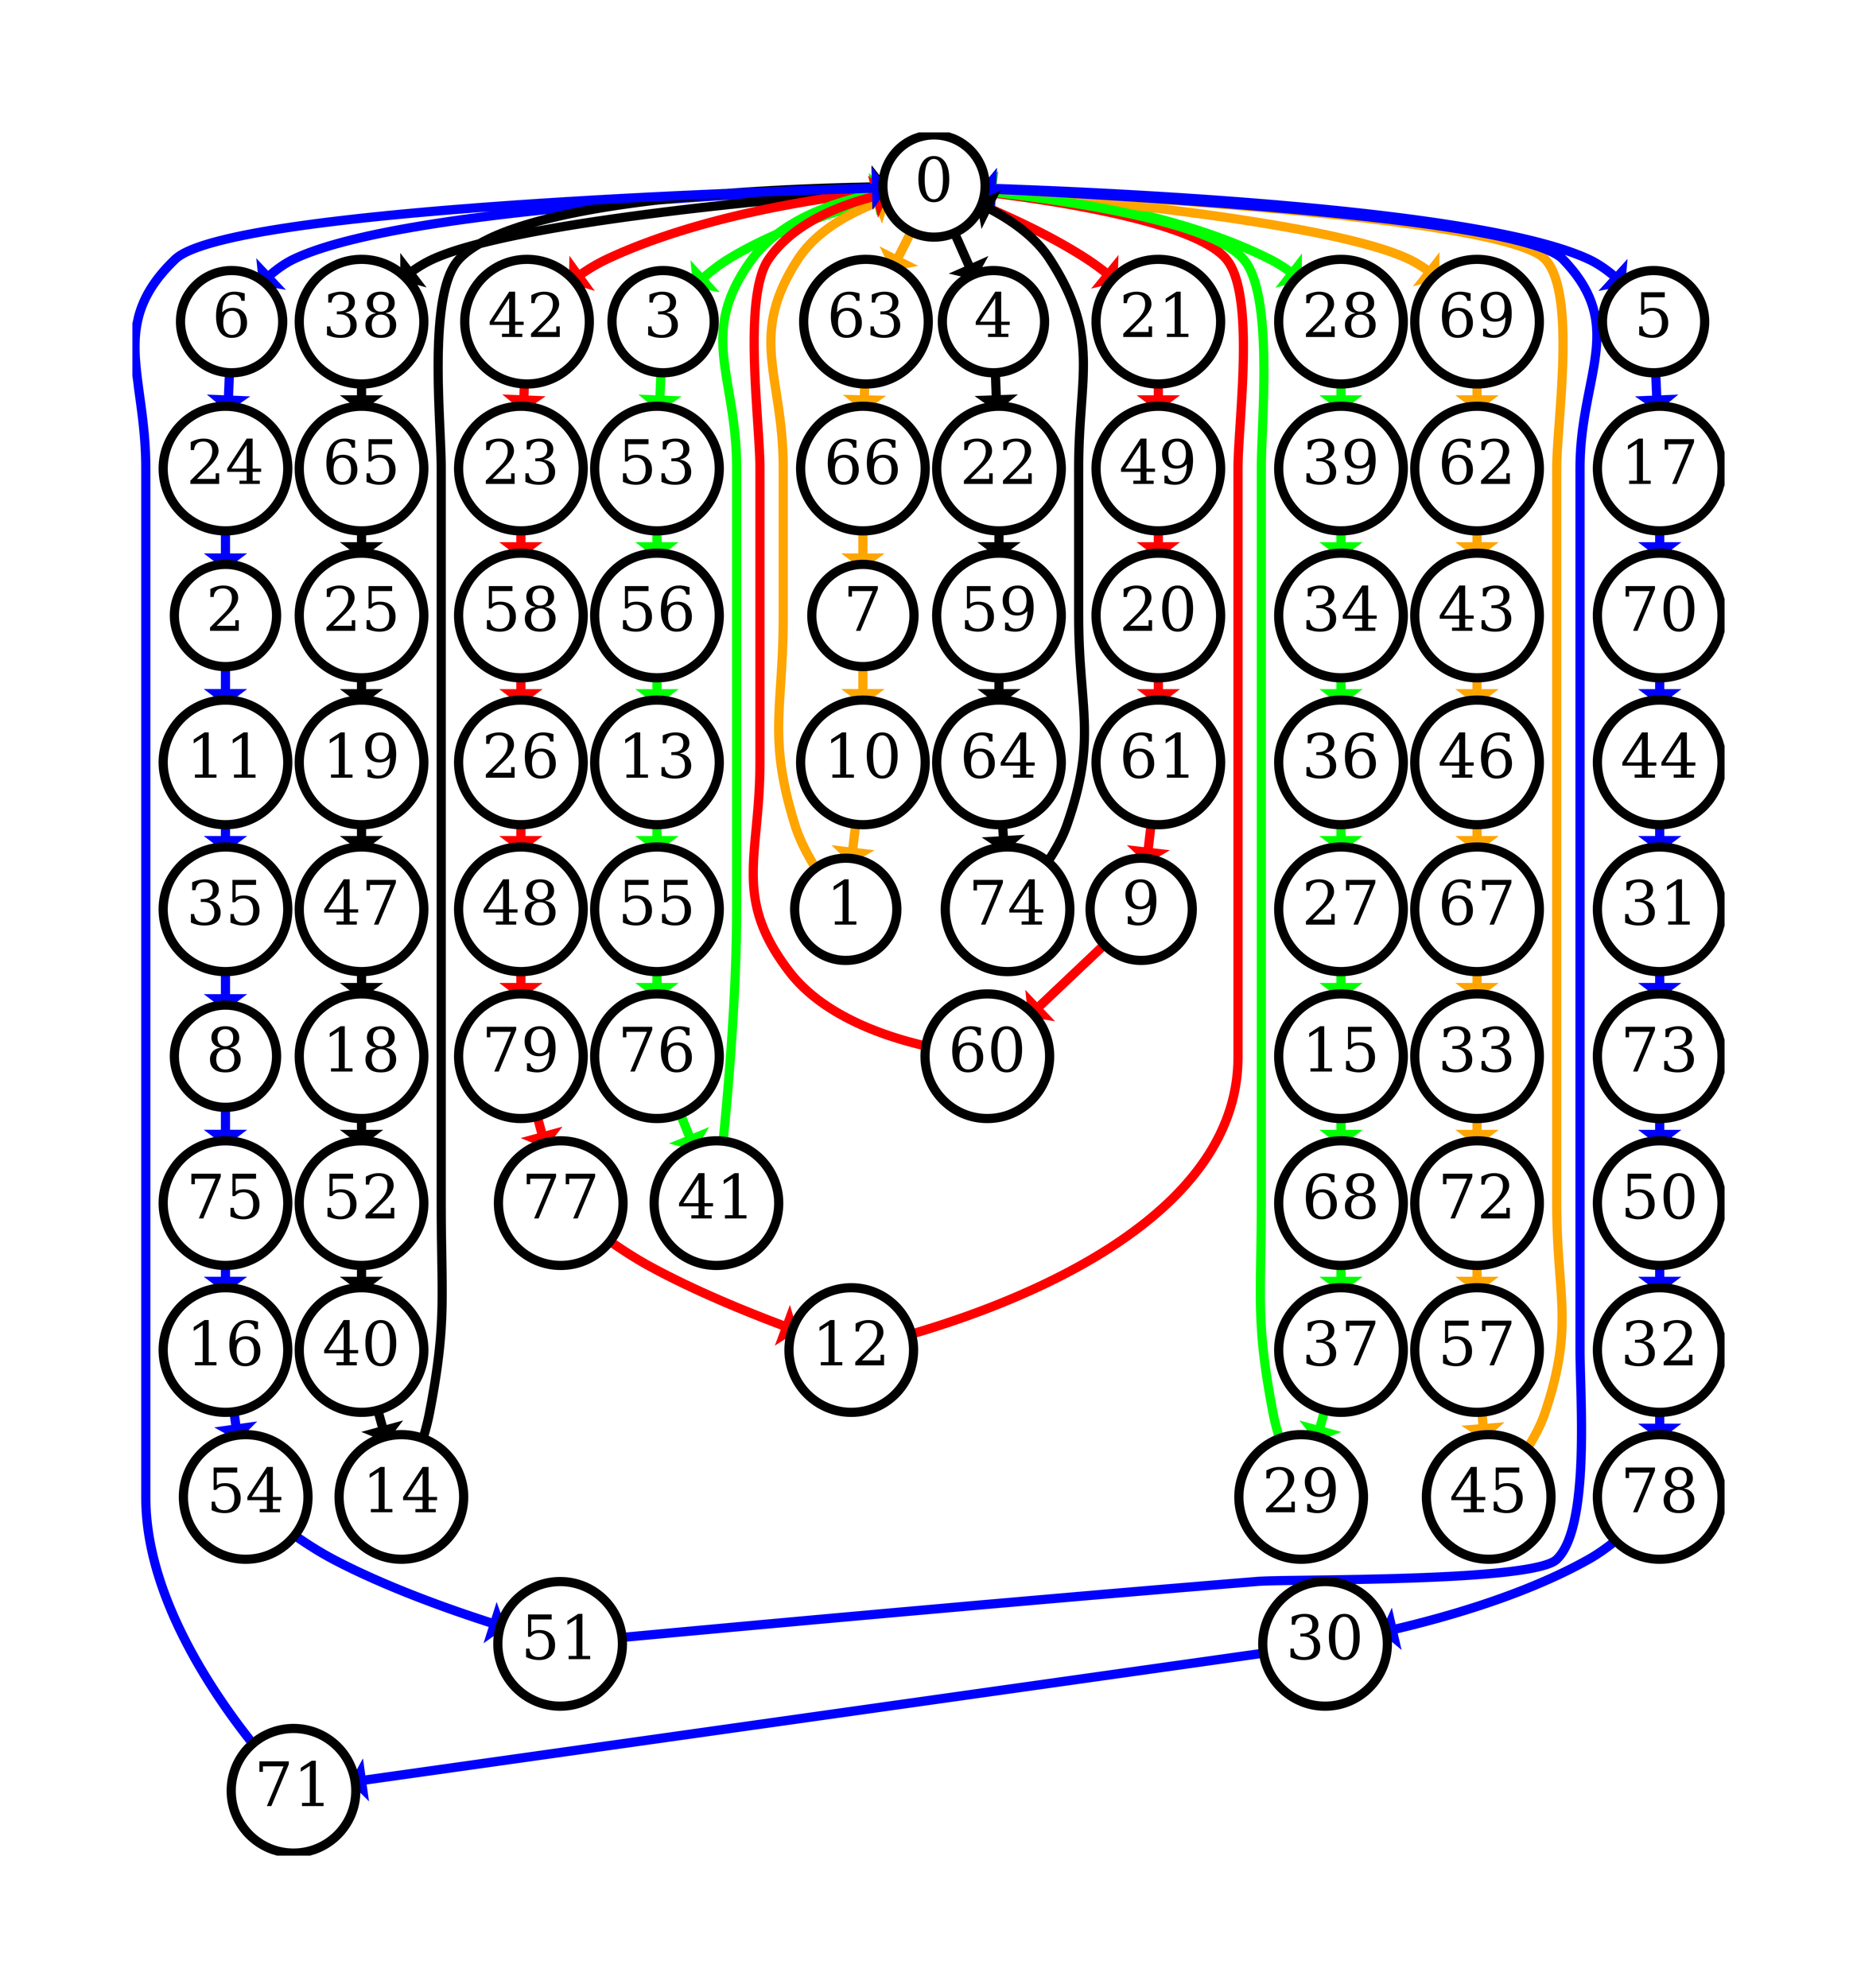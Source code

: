 digraph g {
margin="3,3!";
outputorder="edgesfirst";
node [fontsize = 100, shape=circle, fillcolor=white, style=filled];
0 [pos = "92,92!", penwidth=15];
1 [pos = "88,58!", penwidth=15];
2 [pos = "70,6!", penwidth=15];
3 [pos = "57,59!", penwidth=15];
4 [pos = "0,98!", penwidth=15];
5 [pos = "61,38!", penwidth=15];
6 [pos = "65,22!", penwidth=15];
7 [pos = "91,52!", penwidth=15];
8 [pos = "59,2!", penwidth=15];
9 [pos = "3,54!", penwidth=15];
10 [pos = "95,38!", penwidth=15];
11 [pos = "80,28!", penwidth=15];
12 [pos = "66,42!", penwidth=15];
13 [pos = "79,74!", penwidth=15];
14 [pos = "99,25!", penwidth=15];
15 [pos = "20,43!", penwidth=15];
16 [pos = "40,3!", penwidth=15];
17 [pos = "50,42!", penwidth=15];
18 [pos = "97,0!", penwidth=15];
19 [pos = "21,19!", penwidth=15];
20 [pos = "36,21!", penwidth=15];
21 [pos = "100,61!", penwidth=15];
22 [pos = "11,85!", penwidth=15];
23 [pos = "69,35!", penwidth=15];
24 [pos = "69,22!", penwidth=15];
25 [pos = "29,35!", penwidth=15];
26 [pos = "14,9!", penwidth=15];
27 [pos = "50,33!", penwidth=15];
28 [pos = "89,17!", penwidth=15];
29 [pos = "57,44!", penwidth=15];
30 [pos = "60,25!", penwidth=15];
31 [pos = "48,42!", penwidth=15];
32 [pos = "17,93!", penwidth=15];
33 [pos = "21,50!", penwidth=15];
34 [pos = "77,18!", penwidth=15];
35 [pos = "2,4!", penwidth=15];
36 [pos = "63,83!", penwidth=15];
37 [pos = "68,6!", penwidth=15];
38 [pos = "41,95!", penwidth=15];
39 [pos = "48,54!", penwidth=15];
40 [pos = "98,73!", penwidth=15];
41 [pos = "26,38!", penwidth=15];
42 [pos = "69,76!", penwidth=15];
43 [pos = "40,1!", penwidth=15];
44 [pos = "65,41!", penwidth=15];
45 [pos = "14,86!", penwidth=15];
46 [pos = "32,39!", penwidth=15];
47 [pos = "14,24!", penwidth=15];
48 [pos = "96,5!", penwidth=15];
49 [pos = "82,98!", penwidth=15];
50 [pos = "23,85!", penwidth=15];
51 [pos = "63,69!", penwidth=15];
52 [pos = "87,19!", penwidth=15];
53 [pos = "56,75!", penwidth=15];
54 [pos = "15,63!", penwidth=15];
55 [pos = "10,45!", penwidth=15];
56 [pos = "7,30!", penwidth=15];
57 [pos = "31,11!", penwidth=15];
58 [pos = "36,93!", penwidth=15];
59 [pos = "50,31!", penwidth=15];
60 [pos = "49,52!", penwidth=15];
61 [pos = "39,10!", penwidth=15];
62 [pos = "76,40!", penwidth=15];
63 [pos = "83,34!", penwidth=15];
64 [pos = "33,51!", penwidth=15];
65 [pos = "0,15!", penwidth=15];
66 [pos = "52,82!", penwidth=15];
67 [pos = "52,82!", penwidth=15];
68 [pos = "46,6!", penwidth=15];
69 [pos = "3,26!", penwidth=15];
70 [pos = "46,80!", penwidth=15];
71 [pos = "94,30!", penwidth=15];
72 [pos = "26,76!", penwidth=15];
73 [pos = "75,92!", penwidth=15];
74 [pos = "57,51!", penwidth=15];
75 [pos = "34,21!", penwidth=15];
76 [pos = "28,80!", penwidth=15];
77 [pos = "59,66!", penwidth=15];
78 [pos = "51,16!", penwidth=15];
79 [pos = "87,11!", penwidth=15];
0->5 [color=blue, penwidth=15];
5->17 [color=blue, penwidth=15];
17->70 [color=blue, penwidth=15];
70->44 [color=blue, penwidth=15];
44->31 [color=blue, penwidth=15];
31->73 [color=blue, penwidth=15];
73->50 [color=blue, penwidth=15];
50->32 [color=blue, penwidth=15];
32->78 [color=blue, penwidth=15];
78->30 [color=blue, penwidth=15];
30->71 [color=blue, penwidth=15];
71->0 [color=blue, penwidth=15];
0->42 [color=red, penwidth=15];
42->23 [color=red, penwidth=15];
23->58 [color=red, penwidth=15];
58->26 [color=red, penwidth=15];
26->48 [color=red, penwidth=15];
48->79 [color=red, penwidth=15];
79->77 [color=red, penwidth=15];
77->12 [color=red, penwidth=15];
12->0 [color=red, penwidth=15];
0->4 [color=black, penwidth=15];
4->22 [color=black, penwidth=15];
22->59 [color=black, penwidth=15];
59->64 [color=black, penwidth=15];
64->74 [color=black, penwidth=15];
74->0 [color=black, penwidth=15];
0->3 [color=green, penwidth=15];
3->53 [color=green, penwidth=15];
53->56 [color=green, penwidth=15];
56->13 [color=green, penwidth=15];
13->55 [color=green, penwidth=15];
55->76 [color=green, penwidth=15];
76->41 [color=green, penwidth=15];
41->0 [color=green, penwidth=15];
0->69 [color=orange, penwidth=15];
69->62 [color=orange, penwidth=15];
62->43 [color=orange, penwidth=15];
43->46 [color=orange, penwidth=15];
46->67 [color=orange, penwidth=15];
67->33 [color=orange, penwidth=15];
33->72 [color=orange, penwidth=15];
72->57 [color=orange, penwidth=15];
57->45 [color=orange, penwidth=15];
45->0 [color=orange, penwidth=15];
0->6 [color=blue, penwidth=15];
6->24 [color=blue, penwidth=15];
24->2 [color=blue, penwidth=15];
2->11 [color=blue, penwidth=15];
11->35 [color=blue, penwidth=15];
35->8 [color=blue, penwidth=15];
8->75 [color=blue, penwidth=15];
75->16 [color=blue, penwidth=15];
16->54 [color=blue, penwidth=15];
54->51 [color=blue, penwidth=15];
51->0 [color=blue, penwidth=15];
0->21 [color=red, penwidth=15];
21->49 [color=red, penwidth=15];
49->20 [color=red, penwidth=15];
20->61 [color=red, penwidth=15];
61->9 [color=red, penwidth=15];
9->60 [color=red, penwidth=15];
60->0 [color=red, penwidth=15];
0->38 [color=black, penwidth=15];
38->65 [color=black, penwidth=15];
65->25 [color=black, penwidth=15];
25->19 [color=black, penwidth=15];
19->47 [color=black, penwidth=15];
47->18 [color=black, penwidth=15];
18->52 [color=black, penwidth=15];
52->40 [color=black, penwidth=15];
40->14 [color=black, penwidth=15];
14->0 [color=black, penwidth=15];
0->28 [color=green, penwidth=15];
28->39 [color=green, penwidth=15];
39->34 [color=green, penwidth=15];
34->36 [color=green, penwidth=15];
36->27 [color=green, penwidth=15];
27->15 [color=green, penwidth=15];
15->68 [color=green, penwidth=15];
68->37 [color=green, penwidth=15];
37->29 [color=green, penwidth=15];
29->0 [color=green, penwidth=15];
0->63 [color=orange, penwidth=15];
63->66 [color=orange, penwidth=15];
66->7 [color=orange, penwidth=15];
7->10 [color=orange, penwidth=15];
10->1 [color=orange, penwidth=15];
1->0 [color=orange, penwidth=15];
}